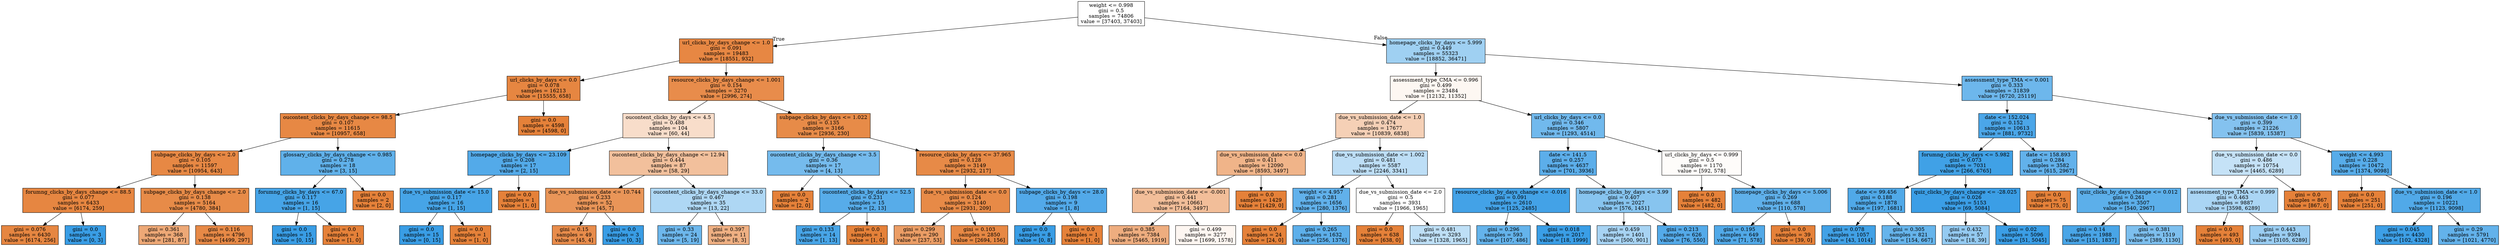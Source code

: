 digraph Tree {
node [shape=box, style="filled", color="black"] ;
0 [label="weight <= 0.998\ngini = 0.5\nsamples = 74806\nvalue = [37403, 37403]", fillcolor="#e5813900"] ;
1 [label="url_clicks_by_days_change <= 1.0\ngini = 0.091\nsamples = 19483\nvalue = [18551, 932]", fillcolor="#e58139f2"] ;
0 -> 1 [labeldistance=2.5, labelangle=45, headlabel="True"] ;
2 [label="url_clicks_by_days <= 0.0\ngini = 0.078\nsamples = 16213\nvalue = [15555, 658]", fillcolor="#e58139f4"] ;
1 -> 2 ;
3 [label="oucontent_clicks_by_days_change <= 98.5\ngini = 0.107\nsamples = 11615\nvalue = [10957, 658]", fillcolor="#e58139f0"] ;
2 -> 3 ;
4 [label="subpage_clicks_by_days <= 2.0\ngini = 0.105\nsamples = 11597\nvalue = [10954, 643]", fillcolor="#e58139f0"] ;
3 -> 4 ;
5 [label="forumng_clicks_by_days_change <= 88.5\ngini = 0.077\nsamples = 6433\nvalue = [6174, 259]", fillcolor="#e58139f4"] ;
4 -> 5 ;
6 [label="gini = 0.076\nsamples = 6430\nvalue = [6174, 256]", fillcolor="#e58139f4"] ;
5 -> 6 ;
7 [label="gini = 0.0\nsamples = 3\nvalue = [0, 3]", fillcolor="#399de5ff"] ;
5 -> 7 ;
8 [label="subpage_clicks_by_days_change <= 2.0\ngini = 0.138\nsamples = 5164\nvalue = [4780, 384]", fillcolor="#e58139eb"] ;
4 -> 8 ;
9 [label="gini = 0.361\nsamples = 368\nvalue = [281, 87]", fillcolor="#e58139b0"] ;
8 -> 9 ;
10 [label="gini = 0.116\nsamples = 4796\nvalue = [4499, 297]", fillcolor="#e58139ee"] ;
8 -> 10 ;
11 [label="glossary_clicks_by_days_change <= 0.985\ngini = 0.278\nsamples = 18\nvalue = [3, 15]", fillcolor="#399de5cc"] ;
3 -> 11 ;
12 [label="forumng_clicks_by_days <= 67.0\ngini = 0.117\nsamples = 16\nvalue = [1, 15]", fillcolor="#399de5ee"] ;
11 -> 12 ;
13 [label="gini = 0.0\nsamples = 15\nvalue = [0, 15]", fillcolor="#399de5ff"] ;
12 -> 13 ;
14 [label="gini = 0.0\nsamples = 1\nvalue = [1, 0]", fillcolor="#e58139ff"] ;
12 -> 14 ;
15 [label="gini = 0.0\nsamples = 2\nvalue = [2, 0]", fillcolor="#e58139ff"] ;
11 -> 15 ;
16 [label="gini = 0.0\nsamples = 4598\nvalue = [4598, 0]", fillcolor="#e58139ff"] ;
2 -> 16 ;
17 [label="resource_clicks_by_days_change <= 1.001\ngini = 0.154\nsamples = 3270\nvalue = [2996, 274]", fillcolor="#e58139e8"] ;
1 -> 17 ;
18 [label="oucontent_clicks_by_days <= 4.5\ngini = 0.488\nsamples = 104\nvalue = [60, 44]", fillcolor="#e5813944"] ;
17 -> 18 ;
19 [label="homepage_clicks_by_days <= 23.109\ngini = 0.208\nsamples = 17\nvalue = [2, 15]", fillcolor="#399de5dd"] ;
18 -> 19 ;
20 [label="due_vs_submission_date <= 15.0\ngini = 0.117\nsamples = 16\nvalue = [1, 15]", fillcolor="#399de5ee"] ;
19 -> 20 ;
21 [label="gini = 0.0\nsamples = 15\nvalue = [0, 15]", fillcolor="#399de5ff"] ;
20 -> 21 ;
22 [label="gini = 0.0\nsamples = 1\nvalue = [1, 0]", fillcolor="#e58139ff"] ;
20 -> 22 ;
23 [label="gini = 0.0\nsamples = 1\nvalue = [1, 0]", fillcolor="#e58139ff"] ;
19 -> 23 ;
24 [label="oucontent_clicks_by_days_change <= 12.94\ngini = 0.444\nsamples = 87\nvalue = [58, 29]", fillcolor="#e581397f"] ;
18 -> 24 ;
25 [label="due_vs_submission_date <= 10.744\ngini = 0.233\nsamples = 52\nvalue = [45, 7]", fillcolor="#e58139d7"] ;
24 -> 25 ;
26 [label="gini = 0.15\nsamples = 49\nvalue = [45, 4]", fillcolor="#e58139e8"] ;
25 -> 26 ;
27 [label="gini = 0.0\nsamples = 3\nvalue = [0, 3]", fillcolor="#399de5ff"] ;
25 -> 27 ;
28 [label="oucontent_clicks_by_days_change <= 33.0\ngini = 0.467\nsamples = 35\nvalue = [13, 22]", fillcolor="#399de568"] ;
24 -> 28 ;
29 [label="gini = 0.33\nsamples = 24\nvalue = [5, 19]", fillcolor="#399de5bc"] ;
28 -> 29 ;
30 [label="gini = 0.397\nsamples = 11\nvalue = [8, 3]", fillcolor="#e581399f"] ;
28 -> 30 ;
31 [label="subpage_clicks_by_days <= 1.022\ngini = 0.135\nsamples = 3166\nvalue = [2936, 230]", fillcolor="#e58139eb"] ;
17 -> 31 ;
32 [label="oucontent_clicks_by_days_change <= 3.5\ngini = 0.36\nsamples = 17\nvalue = [4, 13]", fillcolor="#399de5b1"] ;
31 -> 32 ;
33 [label="gini = 0.0\nsamples = 2\nvalue = [2, 0]", fillcolor="#e58139ff"] ;
32 -> 33 ;
34 [label="oucontent_clicks_by_days <= 52.5\ngini = 0.231\nsamples = 15\nvalue = [2, 13]", fillcolor="#399de5d8"] ;
32 -> 34 ;
35 [label="gini = 0.133\nsamples = 14\nvalue = [1, 13]", fillcolor="#399de5eb"] ;
34 -> 35 ;
36 [label="gini = 0.0\nsamples = 1\nvalue = [1, 0]", fillcolor="#e58139ff"] ;
34 -> 36 ;
37 [label="resource_clicks_by_days <= 37.965\ngini = 0.128\nsamples = 3149\nvalue = [2932, 217]", fillcolor="#e58139ec"] ;
31 -> 37 ;
38 [label="due_vs_submission_date <= 0.0\ngini = 0.124\nsamples = 3140\nvalue = [2931, 209]", fillcolor="#e58139ed"] ;
37 -> 38 ;
39 [label="gini = 0.299\nsamples = 290\nvalue = [237, 53]", fillcolor="#e58139c6"] ;
38 -> 39 ;
40 [label="gini = 0.103\nsamples = 2850\nvalue = [2694, 156]", fillcolor="#e58139f0"] ;
38 -> 40 ;
41 [label="subpage_clicks_by_days <= 28.0\ngini = 0.198\nsamples = 9\nvalue = [1, 8]", fillcolor="#399de5df"] ;
37 -> 41 ;
42 [label="gini = 0.0\nsamples = 8\nvalue = [0, 8]", fillcolor="#399de5ff"] ;
41 -> 42 ;
43 [label="gini = 0.0\nsamples = 1\nvalue = [1, 0]", fillcolor="#e58139ff"] ;
41 -> 43 ;
44 [label="homepage_clicks_by_days <= 5.999\ngini = 0.449\nsamples = 55323\nvalue = [18852, 36471]", fillcolor="#399de57b"] ;
0 -> 44 [labeldistance=2.5, labelangle=-45, headlabel="False"] ;
45 [label="assessment_type_CMA <= 0.996\ngini = 0.499\nsamples = 23484\nvalue = [12132, 11352]", fillcolor="#e5813910"] ;
44 -> 45 ;
46 [label="due_vs_submission_date <= 1.0\ngini = 0.474\nsamples = 17677\nvalue = [10839, 6838]", fillcolor="#e581395e"] ;
45 -> 46 ;
47 [label="due_vs_submission_date <= 0.0\ngini = 0.411\nsamples = 12090\nvalue = [8593, 3497]", fillcolor="#e5813997"] ;
46 -> 47 ;
48 [label="due_vs_submission_date <= -0.001\ngini = 0.441\nsamples = 10661\nvalue = [7164, 3497]", fillcolor="#e5813983"] ;
47 -> 48 ;
49 [label="gini = 0.385\nsamples = 7384\nvalue = [5465, 1919]", fillcolor="#e58139a5"] ;
48 -> 49 ;
50 [label="gini = 0.499\nsamples = 3277\nvalue = [1699, 1578]", fillcolor="#e5813912"] ;
48 -> 50 ;
51 [label="gini = 0.0\nsamples = 1429\nvalue = [1429, 0]", fillcolor="#e58139ff"] ;
47 -> 51 ;
52 [label="due_vs_submission_date <= 1.002\ngini = 0.481\nsamples = 5587\nvalue = [2246, 3341]", fillcolor="#399de554"] ;
46 -> 52 ;
53 [label="weight <= 4.957\ngini = 0.281\nsamples = 1656\nvalue = [280, 1376]", fillcolor="#399de5cb"] ;
52 -> 53 ;
54 [label="gini = 0.0\nsamples = 24\nvalue = [24, 0]", fillcolor="#e58139ff"] ;
53 -> 54 ;
55 [label="gini = 0.265\nsamples = 1632\nvalue = [256, 1376]", fillcolor="#399de5d0"] ;
53 -> 55 ;
56 [label="due_vs_submission_date <= 2.0\ngini = 0.5\nsamples = 3931\nvalue = [1966, 1965]", fillcolor="#e5813900"] ;
52 -> 56 ;
57 [label="gini = 0.0\nsamples = 638\nvalue = [638, 0]", fillcolor="#e58139ff"] ;
56 -> 57 ;
58 [label="gini = 0.481\nsamples = 3293\nvalue = [1328, 1965]", fillcolor="#399de553"] ;
56 -> 58 ;
59 [label="url_clicks_by_days <= 0.0\ngini = 0.346\nsamples = 5807\nvalue = [1293, 4514]", fillcolor="#399de5b6"] ;
45 -> 59 ;
60 [label="date <= 141.5\ngini = 0.257\nsamples = 4637\nvalue = [701, 3936]", fillcolor="#399de5d2"] ;
59 -> 60 ;
61 [label="resource_clicks_by_days_change <= -0.016\ngini = 0.091\nsamples = 2610\nvalue = [125, 2485]", fillcolor="#399de5f2"] ;
60 -> 61 ;
62 [label="gini = 0.296\nsamples = 593\nvalue = [107, 486]", fillcolor="#399de5c7"] ;
61 -> 62 ;
63 [label="gini = 0.018\nsamples = 2017\nvalue = [18, 1999]", fillcolor="#399de5fd"] ;
61 -> 63 ;
64 [label="homepage_clicks_by_days <= 3.99\ngini = 0.407\nsamples = 2027\nvalue = [576, 1451]", fillcolor="#399de59a"] ;
60 -> 64 ;
65 [label="gini = 0.459\nsamples = 1401\nvalue = [500, 901]", fillcolor="#399de571"] ;
64 -> 65 ;
66 [label="gini = 0.213\nsamples = 626\nvalue = [76, 550]", fillcolor="#399de5dc"] ;
64 -> 66 ;
67 [label="url_clicks_by_days <= 0.999\ngini = 0.5\nsamples = 1170\nvalue = [592, 578]", fillcolor="#e5813906"] ;
59 -> 67 ;
68 [label="gini = 0.0\nsamples = 482\nvalue = [482, 0]", fillcolor="#e58139ff"] ;
67 -> 68 ;
69 [label="homepage_clicks_by_days <= 5.006\ngini = 0.269\nsamples = 688\nvalue = [110, 578]", fillcolor="#399de5ce"] ;
67 -> 69 ;
70 [label="gini = 0.195\nsamples = 649\nvalue = [71, 578]", fillcolor="#399de5e0"] ;
69 -> 70 ;
71 [label="gini = 0.0\nsamples = 39\nvalue = [39, 0]", fillcolor="#e58139ff"] ;
69 -> 71 ;
72 [label="assessment_type_TMA <= 0.001\ngini = 0.333\nsamples = 31839\nvalue = [6720, 25119]", fillcolor="#399de5bb"] ;
44 -> 72 ;
73 [label="date <= 152.024\ngini = 0.152\nsamples = 10613\nvalue = [881, 9732]", fillcolor="#399de5e8"] ;
72 -> 73 ;
74 [label="forumng_clicks_by_days <= 5.982\ngini = 0.073\nsamples = 7031\nvalue = [266, 6765]", fillcolor="#399de5f5"] ;
73 -> 74 ;
75 [label="date <= 99.456\ngini = 0.188\nsamples = 1878\nvalue = [197, 1681]", fillcolor="#399de5e1"] ;
74 -> 75 ;
76 [label="gini = 0.078\nsamples = 1057\nvalue = [43, 1014]", fillcolor="#399de5f4"] ;
75 -> 76 ;
77 [label="gini = 0.305\nsamples = 821\nvalue = [154, 667]", fillcolor="#399de5c4"] ;
75 -> 77 ;
78 [label="quiz_clicks_by_days_change <= -28.025\ngini = 0.026\nsamples = 5153\nvalue = [69, 5084]", fillcolor="#399de5fc"] ;
74 -> 78 ;
79 [label="gini = 0.432\nsamples = 57\nvalue = [18, 39]", fillcolor="#399de589"] ;
78 -> 79 ;
80 [label="gini = 0.02\nsamples = 5096\nvalue = [51, 5045]", fillcolor="#399de5fc"] ;
78 -> 80 ;
81 [label="date <= 158.893\ngini = 0.284\nsamples = 3582\nvalue = [615, 2967]", fillcolor="#399de5ca"] ;
73 -> 81 ;
82 [label="gini = 0.0\nsamples = 75\nvalue = [75, 0]", fillcolor="#e58139ff"] ;
81 -> 82 ;
83 [label="quiz_clicks_by_days_change <= 0.012\ngini = 0.261\nsamples = 3507\nvalue = [540, 2967]", fillcolor="#399de5d1"] ;
81 -> 83 ;
84 [label="gini = 0.14\nsamples = 1988\nvalue = [151, 1837]", fillcolor="#399de5ea"] ;
83 -> 84 ;
85 [label="gini = 0.381\nsamples = 1519\nvalue = [389, 1130]", fillcolor="#399de5a7"] ;
83 -> 85 ;
86 [label="due_vs_submission_date <= 1.0\ngini = 0.399\nsamples = 21226\nvalue = [5839, 15387]", fillcolor="#399de59e"] ;
72 -> 86 ;
87 [label="due_vs_submission_date <= 0.0\ngini = 0.486\nsamples = 10754\nvalue = [4465, 6289]", fillcolor="#399de54a"] ;
86 -> 87 ;
88 [label="assessment_type_TMA <= 0.999\ngini = 0.463\nsamples = 9887\nvalue = [3598, 6289]", fillcolor="#399de56d"] ;
87 -> 88 ;
89 [label="gini = 0.0\nsamples = 493\nvalue = [493, 0]", fillcolor="#e58139ff"] ;
88 -> 89 ;
90 [label="gini = 0.443\nsamples = 9394\nvalue = [3105, 6289]", fillcolor="#399de581"] ;
88 -> 90 ;
91 [label="gini = 0.0\nsamples = 867\nvalue = [867, 0]", fillcolor="#e58139ff"] ;
87 -> 91 ;
92 [label="weight <= 4.993\ngini = 0.228\nsamples = 10472\nvalue = [1374, 9098]", fillcolor="#399de5d8"] ;
86 -> 92 ;
93 [label="gini = 0.0\nsamples = 251\nvalue = [251, 0]", fillcolor="#e58139ff"] ;
92 -> 93 ;
94 [label="due_vs_submission_date <= 1.0\ngini = 0.196\nsamples = 10221\nvalue = [1123, 9098]", fillcolor="#399de5e0"] ;
92 -> 94 ;
95 [label="gini = 0.045\nsamples = 4430\nvalue = [102, 4328]", fillcolor="#399de5f9"] ;
94 -> 95 ;
96 [label="gini = 0.29\nsamples = 5791\nvalue = [1021, 4770]", fillcolor="#399de5c8"] ;
94 -> 96 ;
}